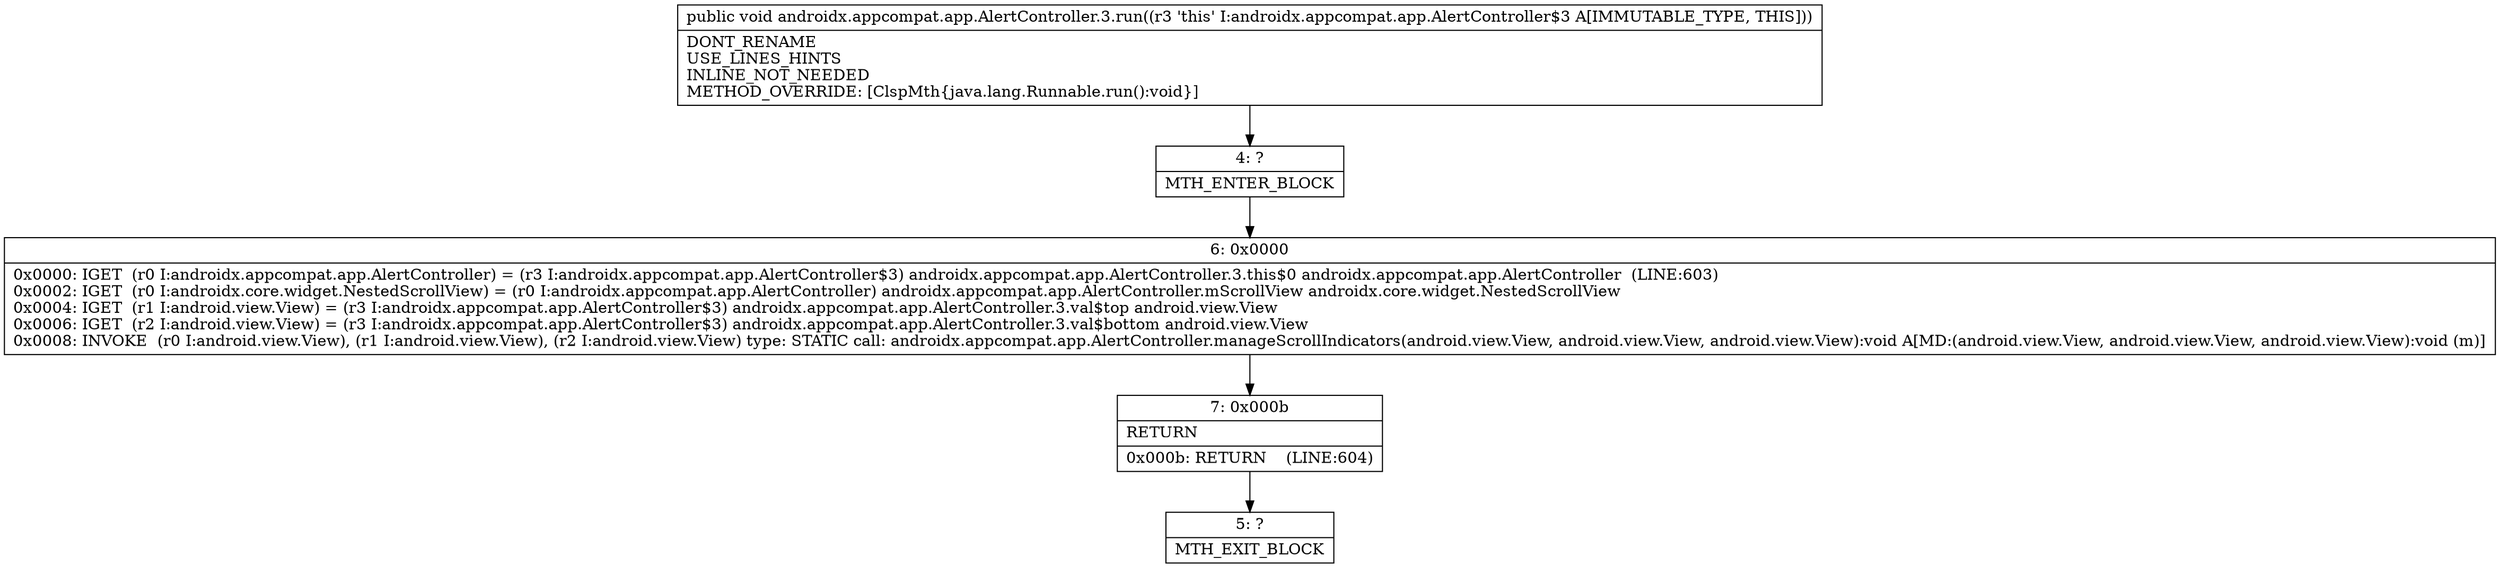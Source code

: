 digraph "CFG forandroidx.appcompat.app.AlertController.3.run()V" {
Node_4 [shape=record,label="{4\:\ ?|MTH_ENTER_BLOCK\l}"];
Node_6 [shape=record,label="{6\:\ 0x0000|0x0000: IGET  (r0 I:androidx.appcompat.app.AlertController) = (r3 I:androidx.appcompat.app.AlertController$3) androidx.appcompat.app.AlertController.3.this$0 androidx.appcompat.app.AlertController  (LINE:603)\l0x0002: IGET  (r0 I:androidx.core.widget.NestedScrollView) = (r0 I:androidx.appcompat.app.AlertController) androidx.appcompat.app.AlertController.mScrollView androidx.core.widget.NestedScrollView \l0x0004: IGET  (r1 I:android.view.View) = (r3 I:androidx.appcompat.app.AlertController$3) androidx.appcompat.app.AlertController.3.val$top android.view.View \l0x0006: IGET  (r2 I:android.view.View) = (r3 I:androidx.appcompat.app.AlertController$3) androidx.appcompat.app.AlertController.3.val$bottom android.view.View \l0x0008: INVOKE  (r0 I:android.view.View), (r1 I:android.view.View), (r2 I:android.view.View) type: STATIC call: androidx.appcompat.app.AlertController.manageScrollIndicators(android.view.View, android.view.View, android.view.View):void A[MD:(android.view.View, android.view.View, android.view.View):void (m)]\l}"];
Node_7 [shape=record,label="{7\:\ 0x000b|RETURN\l|0x000b: RETURN    (LINE:604)\l}"];
Node_5 [shape=record,label="{5\:\ ?|MTH_EXIT_BLOCK\l}"];
MethodNode[shape=record,label="{public void androidx.appcompat.app.AlertController.3.run((r3 'this' I:androidx.appcompat.app.AlertController$3 A[IMMUTABLE_TYPE, THIS]))  | DONT_RENAME\lUSE_LINES_HINTS\lINLINE_NOT_NEEDED\lMETHOD_OVERRIDE: [ClspMth\{java.lang.Runnable.run():void\}]\l}"];
MethodNode -> Node_4;Node_4 -> Node_6;
Node_6 -> Node_7;
Node_7 -> Node_5;
}

